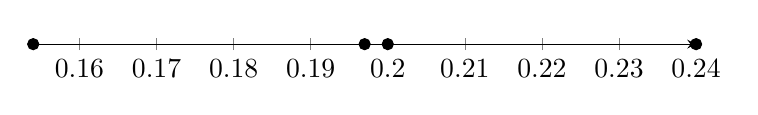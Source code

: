 \begin{tikzpicture}
    \begin{axis}[
        height=2cm,
        width=10cm,
        axis x line=middle,
        axis y line=none,
        % xmin=-0.05,xmax=1.05, 
        ymin=-0.05,ymax=0.05,   
    ]
        \addplot[mark=*, only marks] coordinates {
            (0.197, 0)                 % math expectation
            (0.2, 0)                                 % real value
            (0.154, 0)                   % R min
            (0.24, 0)                 % R max
        };
        \draw[blue, line width=1pt] (axis cs:0.1,0) arc (0:90:2mm);
    \end{axis}
\end{tikzpicture}